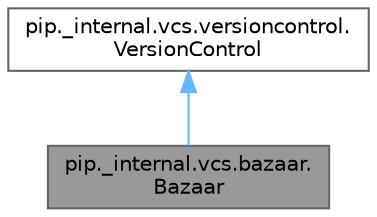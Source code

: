 digraph "pip._internal.vcs.bazaar.Bazaar"
{
 // LATEX_PDF_SIZE
  bgcolor="transparent";
  edge [fontname=Helvetica,fontsize=10,labelfontname=Helvetica,labelfontsize=10];
  node [fontname=Helvetica,fontsize=10,shape=box,height=0.2,width=0.4];
  Node1 [id="Node000001",label="pip._internal.vcs.bazaar.\lBazaar",height=0.2,width=0.4,color="gray40", fillcolor="grey60", style="filled", fontcolor="black",tooltip=" "];
  Node2 -> Node1 [id="edge1_Node000001_Node000002",dir="back",color="steelblue1",style="solid",tooltip=" "];
  Node2 [id="Node000002",label="pip._internal.vcs.versioncontrol.\lVersionControl",height=0.2,width=0.4,color="gray40", fillcolor="white", style="filled",URL="$classpip_1_1__internal_1_1vcs_1_1versioncontrol_1_1_version_control.html",tooltip=" "];
}
